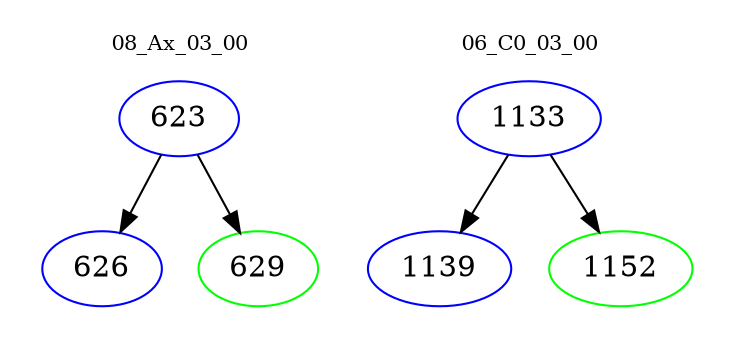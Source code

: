 digraph{
subgraph cluster_0 {
color = white
label = "08_Ax_03_00";
fontsize=10;
T0_623 [label="623", color="blue"]
T0_623 -> T0_626 [color="black"]
T0_626 [label="626", color="blue"]
T0_623 -> T0_629 [color="black"]
T0_629 [label="629", color="green"]
}
subgraph cluster_1 {
color = white
label = "06_C0_03_00";
fontsize=10;
T1_1133 [label="1133", color="blue"]
T1_1133 -> T1_1139 [color="black"]
T1_1139 [label="1139", color="blue"]
T1_1133 -> T1_1152 [color="black"]
T1_1152 [label="1152", color="green"]
}
}
